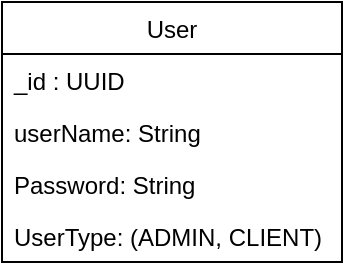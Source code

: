 <mxfile version="14.4.3" type="github">
  <diagram id="yY6LASAwJ8xWBwClAUD0" name="Page-1">
    <mxGraphModel dx="1200" dy="620" grid="1" gridSize="10" guides="1" tooltips="1" connect="1" arrows="1" fold="1" page="1" pageScale="1" pageWidth="850" pageHeight="1100" math="0" shadow="0">
      <root>
        <mxCell id="0" />
        <mxCell id="1" parent="0" />
        <mxCell id="Z_ICH8uc3jhCbF0bfdgy-1" value="User" style="swimlane;fontStyle=0;childLayout=stackLayout;horizontal=1;startSize=26;fillColor=none;horizontalStack=0;resizeParent=1;resizeParentMax=0;resizeLast=0;collapsible=1;marginBottom=0;" vertex="1" parent="1">
          <mxGeometry x="340" y="280" width="170" height="130" as="geometry" />
        </mxCell>
        <mxCell id="Z_ICH8uc3jhCbF0bfdgy-2" value="_id : UUID" style="text;strokeColor=none;fillColor=none;align=left;verticalAlign=top;spacingLeft=4;spacingRight=4;overflow=hidden;rotatable=0;points=[[0,0.5],[1,0.5]];portConstraint=eastwest;" vertex="1" parent="Z_ICH8uc3jhCbF0bfdgy-1">
          <mxGeometry y="26" width="170" height="26" as="geometry" />
        </mxCell>
        <mxCell id="Z_ICH8uc3jhCbF0bfdgy-3" value="userName: String" style="text;strokeColor=none;fillColor=none;align=left;verticalAlign=top;spacingLeft=4;spacingRight=4;overflow=hidden;rotatable=0;points=[[0,0.5],[1,0.5]];portConstraint=eastwest;" vertex="1" parent="Z_ICH8uc3jhCbF0bfdgy-1">
          <mxGeometry y="52" width="170" height="26" as="geometry" />
        </mxCell>
        <mxCell id="Z_ICH8uc3jhCbF0bfdgy-4" value="Password: String" style="text;strokeColor=none;fillColor=none;align=left;verticalAlign=top;spacingLeft=4;spacingRight=4;overflow=hidden;rotatable=0;points=[[0,0.5],[1,0.5]];portConstraint=eastwest;" vertex="1" parent="Z_ICH8uc3jhCbF0bfdgy-1">
          <mxGeometry y="78" width="170" height="26" as="geometry" />
        </mxCell>
        <mxCell id="Z_ICH8uc3jhCbF0bfdgy-9" value="UserType: (ADMIN, CLIENT)" style="text;strokeColor=none;fillColor=none;align=left;verticalAlign=top;spacingLeft=4;spacingRight=4;overflow=hidden;rotatable=0;points=[[0,0.5],[1,0.5]];portConstraint=eastwest;" vertex="1" parent="Z_ICH8uc3jhCbF0bfdgy-1">
          <mxGeometry y="104" width="170" height="26" as="geometry" />
        </mxCell>
      </root>
    </mxGraphModel>
  </diagram>
</mxfile>
